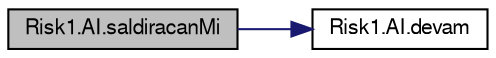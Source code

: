 digraph G
{
  bgcolor="transparent";
  edge [fontname="FreeSans",fontsize="10",labelfontname="FreeSans",labelfontsize="10"];
  node [fontname="FreeSans",fontsize="10",shape=record];
  rankdir="LR";
  Node1 [label="Risk1.AI.saldiracanMi",height=0.2,width=0.4,color="black", fillcolor="grey75", style="filled" fontcolor="black"];
  Node1 -> Node2 [color="midnightblue",fontsize="10",style="solid",fontname="FreeSans"];
  Node2 [label="Risk1.AI.devam",height=0.2,width=0.4,color="black",URL="$classRisk1_1_1AI.html#ad306afda141e2350ef7080967530a1e8",tooltip="Kullanıcının hamle yapmaya devam edip etmeyeceğini belirler."];
}
